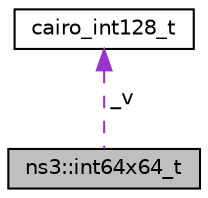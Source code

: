 digraph "ns3::int64x64_t"
{
 // LATEX_PDF_SIZE
  edge [fontname="Helvetica",fontsize="10",labelfontname="Helvetica",labelfontsize="10"];
  node [fontname="Helvetica",fontsize="10",shape=record];
  Node1 [label="ns3::int64x64_t",height=0.2,width=0.4,color="black", fillcolor="grey75", style="filled", fontcolor="black",tooltip="High precision numerical type, implementing Q64.64 fixed precision."];
  Node2 -> Node1 [dir="back",color="darkorchid3",fontsize="10",style="dashed",label=" _v" ,fontname="Helvetica"];
  Node2 [label="cairo_int128_t",height=0.2,width=0.4,color="black", fillcolor="white", style="filled",URL="$structcairo__int128__t.html",tooltip=" "];
}
